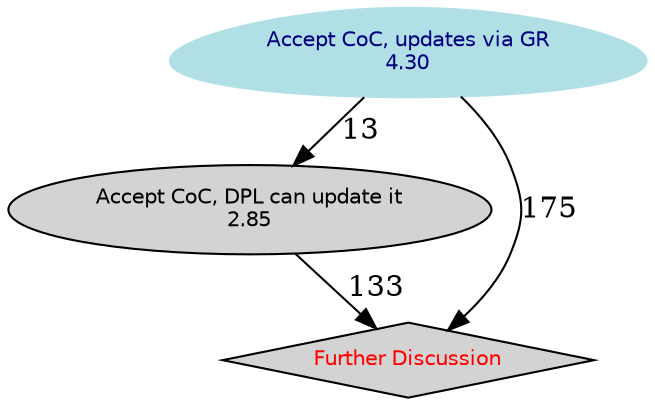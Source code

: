 digraph Results {
  ranksep=0.25;
 "Accept CoC, DPL can update it\n2.85" [ style="filled" , fontname="Helvetica", fontsize=10  ];
 "Accept CoC, DPL can update it\n2.85" -> "Further Discussion" [ label="133" ];
 "Accept CoC, updates via GR\n4.30" [ style="filled" , color="powderblue", shape=egg, fontcolor="NavyBlue", fontname="Helvetica", fontsize=10  ];
 "Accept CoC, updates via GR\n4.30" -> "Accept CoC, DPL can update it\n2.85" [ label="13" ];
 "Accept CoC, updates via GR\n4.30" -> "Further Discussion" [ label="175" ];
 "Further Discussion" [ style="filled" , shape=diamond, fontcolor="Red", fontname="Helvetica", fontsize=10  ];
}
